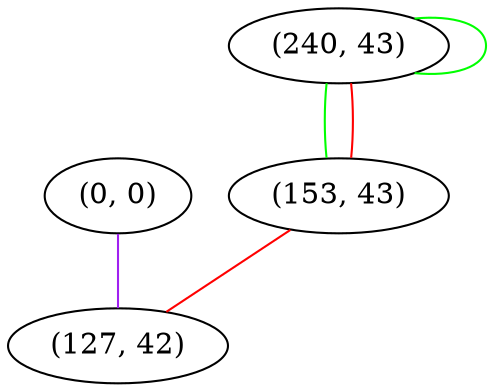 graph "" {
"(0, 0)";
"(240, 43)";
"(153, 43)";
"(127, 42)";
"(0, 0)" -- "(127, 42)"  [color=purple, key=0, weight=4];
"(240, 43)" -- "(240, 43)"  [color=green, key=0, weight=2];
"(240, 43)" -- "(153, 43)"  [color=green, key=0, weight=2];
"(240, 43)" -- "(153, 43)"  [color=red, key=1, weight=1];
"(153, 43)" -- "(127, 42)"  [color=red, key=0, weight=1];
}
